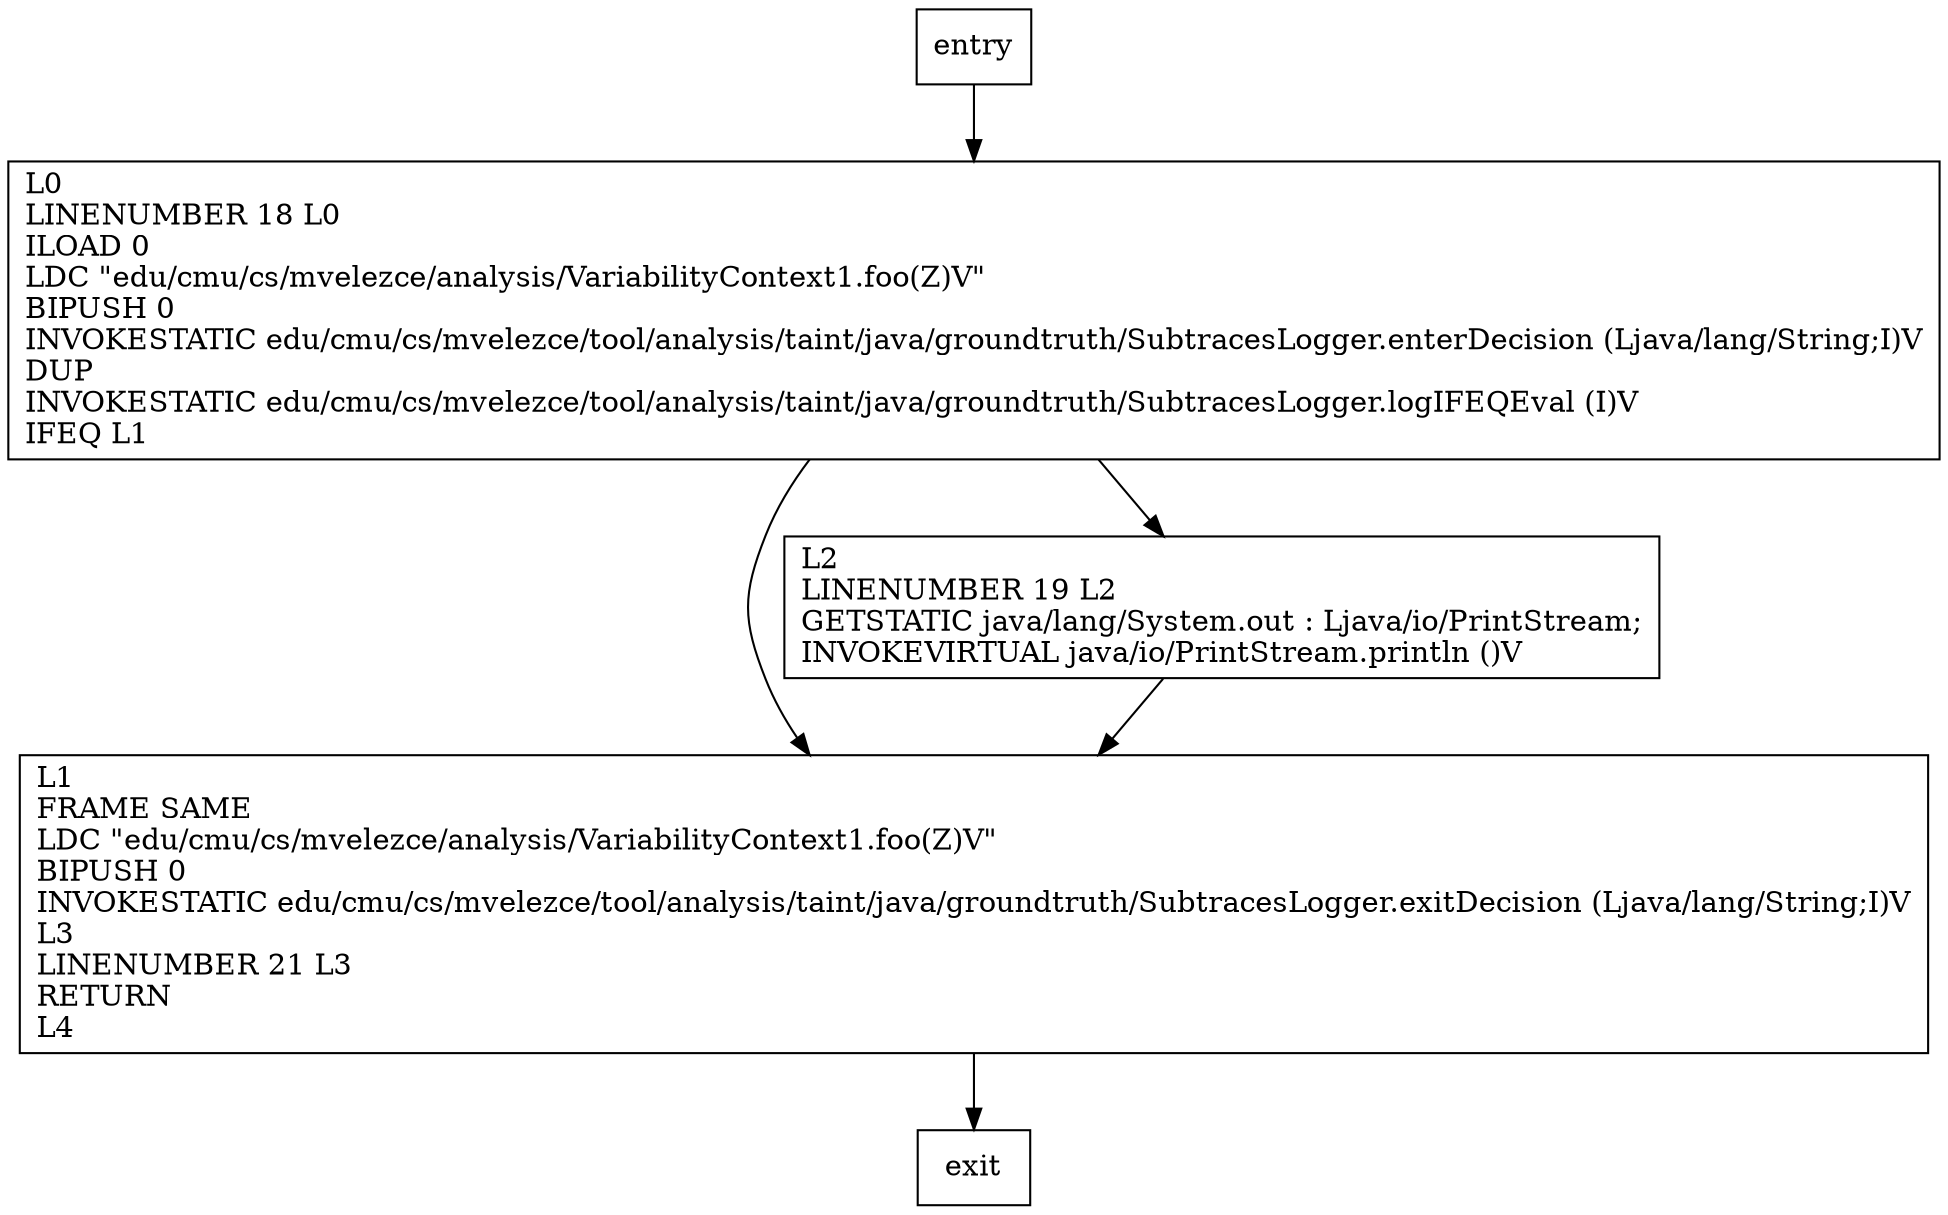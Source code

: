 digraph foo {
node [shape=record];
32701520 [label="L0\lLINENUMBER 18 L0\lILOAD 0\lLDC \"edu/cmu/cs/mvelezce/analysis/VariabilityContext1.foo(Z)V\"\lBIPUSH 0\lINVOKESTATIC edu/cmu/cs/mvelezce/tool/analysis/taint/java/groundtruth/SubtracesLogger.enterDecision (Ljava/lang/String;I)V\lDUP\lINVOKESTATIC edu/cmu/cs/mvelezce/tool/analysis/taint/java/groundtruth/SubtracesLogger.logIFEQEval (I)V\lIFEQ L1\l"];
1770500328 [label="L1\lFRAME SAME\lLDC \"edu/cmu/cs/mvelezce/analysis/VariabilityContext1.foo(Z)V\"\lBIPUSH 0\lINVOKESTATIC edu/cmu/cs/mvelezce/tool/analysis/taint/java/groundtruth/SubtracesLogger.exitDecision (Ljava/lang/String;I)V\lL3\lLINENUMBER 21 L3\lRETURN\lL4\l"];
2039575147 [label="L2\lLINENUMBER 19 L2\lGETSTATIC java/lang/System.out : Ljava/io/PrintStream;\lINVOKEVIRTUAL java/io/PrintStream.println ()V\l"];
entry;
exit;
entry -> 32701520;
32701520 -> 1770500328;
32701520 -> 2039575147;
1770500328 -> exit;
2039575147 -> 1770500328;
}

